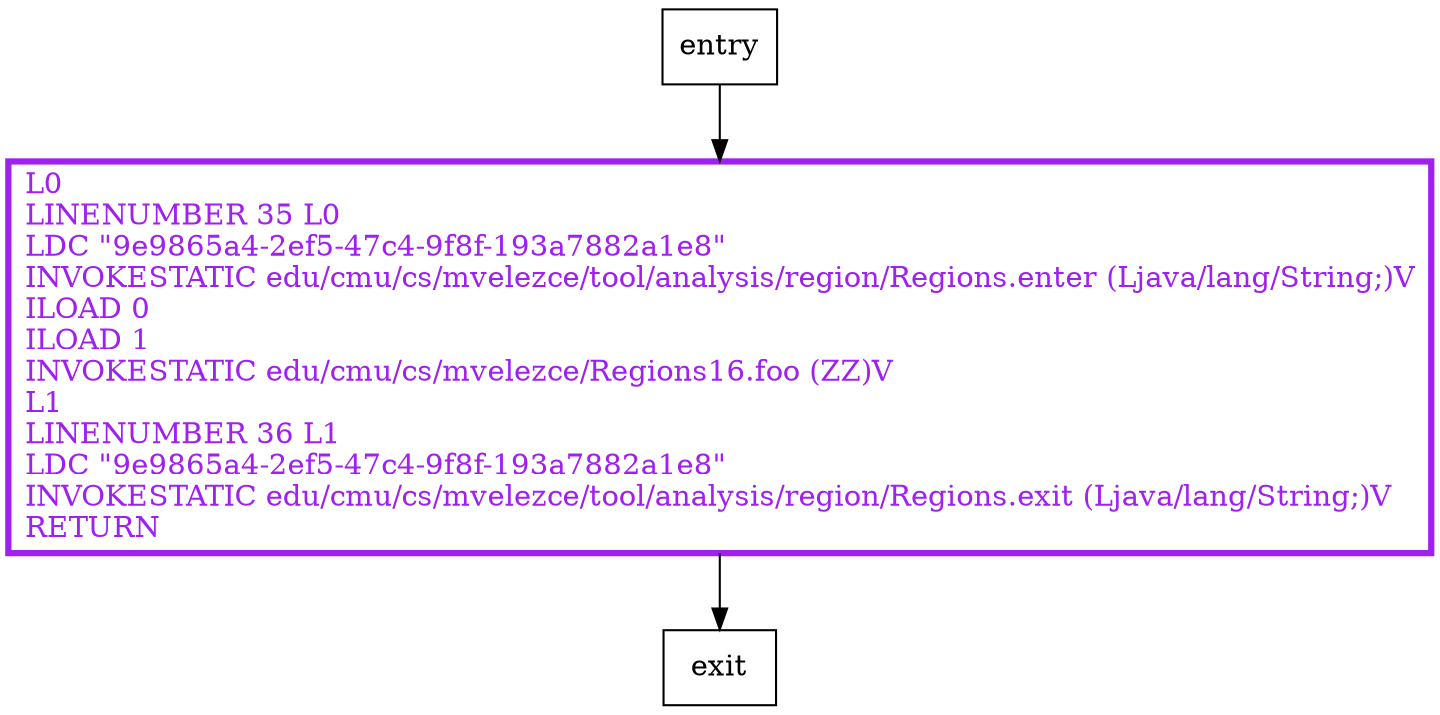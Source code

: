 digraph moo {
node [shape=record];
703112737 [label="L0\lLINENUMBER 35 L0\lLDC \"9e9865a4-2ef5-47c4-9f8f-193a7882a1e8\"\lINVOKESTATIC edu/cmu/cs/mvelezce/tool/analysis/region/Regions.enter (Ljava/lang/String;)V\lILOAD 0\lILOAD 1\lINVOKESTATIC edu/cmu/cs/mvelezce/Regions16.foo (ZZ)V\lL1\lLINENUMBER 36 L1\lLDC \"9e9865a4-2ef5-47c4-9f8f-193a7882a1e8\"\lINVOKESTATIC edu/cmu/cs/mvelezce/tool/analysis/region/Regions.exit (Ljava/lang/String;)V\lRETURN\l"];
entry;
exit;
entry -> 703112737;
703112737 -> exit;
703112737[fontcolor="purple", penwidth=3, color="purple"];
}
